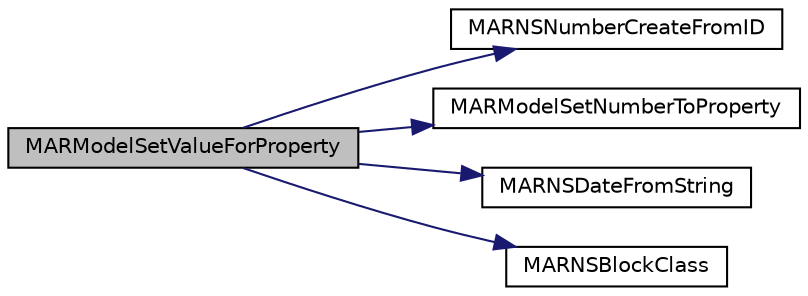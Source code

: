 digraph "MARModelSetValueForProperty"
{
  edge [fontname="Helvetica",fontsize="10",labelfontname="Helvetica",labelfontsize="10"];
  node [fontname="Helvetica",fontsize="10",shape=record];
  rankdir="LR";
  Node34 [label="MARModelSetValueForProperty",height=0.2,width=0.4,color="black", fillcolor="grey75", style="filled", fontcolor="black"];
  Node34 -> Node35 [color="midnightblue",fontsize="10",style="solid"];
  Node35 [label="MARNSNumberCreateFromID",height=0.2,width=0.4,color="black", fillcolor="white", style="filled",URL="$_n_s_object_09_m_a_r_model_8m.html#a87f6a8d11fe9115ec467e2b7f96d0959",tooltip="Parse a number value from &#39;id&#39;. "];
  Node34 -> Node36 [color="midnightblue",fontsize="10",style="solid"];
  Node36 [label="MARModelSetNumberToProperty",height=0.2,width=0.4,color="black", fillcolor="white", style="filled",URL="$_n_s_object_09_m_a_r_model_8m.html#affb00203964a2b1b35023cea534e4ddb"];
  Node34 -> Node37 [color="midnightblue",fontsize="10",style="solid"];
  Node37 [label="MARNSDateFromString",height=0.2,width=0.4,color="black", fillcolor="white", style="filled",URL="$_n_s_object_09_m_a_r_model_8m.html#a6480bce025acf83d66cb3444b9c382b7",tooltip="Parse string to date. "];
  Node34 -> Node38 [color="midnightblue",fontsize="10",style="solid"];
  Node38 [label="MARNSBlockClass",height=0.2,width=0.4,color="black", fillcolor="white", style="filled",URL="$_n_s_object_09_m_a_r_model_8m.html#a7965e1f89027547318ab2608959f3db2",tooltip="Get the &#39;NSBlock&#39; class. "];
}
